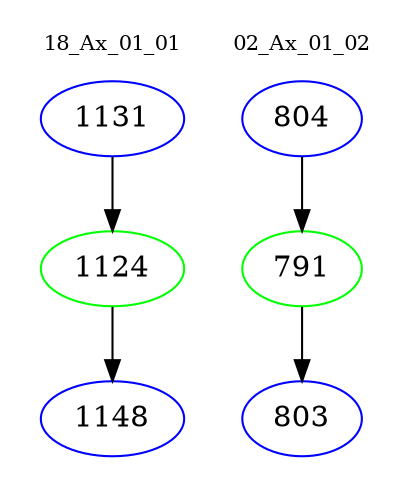digraph{
subgraph cluster_0 {
color = white
label = "18_Ax_01_01";
fontsize=10;
T0_1131 [label="1131", color="blue"]
T0_1131 -> T0_1124 [color="black"]
T0_1124 [label="1124", color="green"]
T0_1124 -> T0_1148 [color="black"]
T0_1148 [label="1148", color="blue"]
}
subgraph cluster_1 {
color = white
label = "02_Ax_01_02";
fontsize=10;
T1_804 [label="804", color="blue"]
T1_804 -> T1_791 [color="black"]
T1_791 [label="791", color="green"]
T1_791 -> T1_803 [color="black"]
T1_803 [label="803", color="blue"]
}
}

